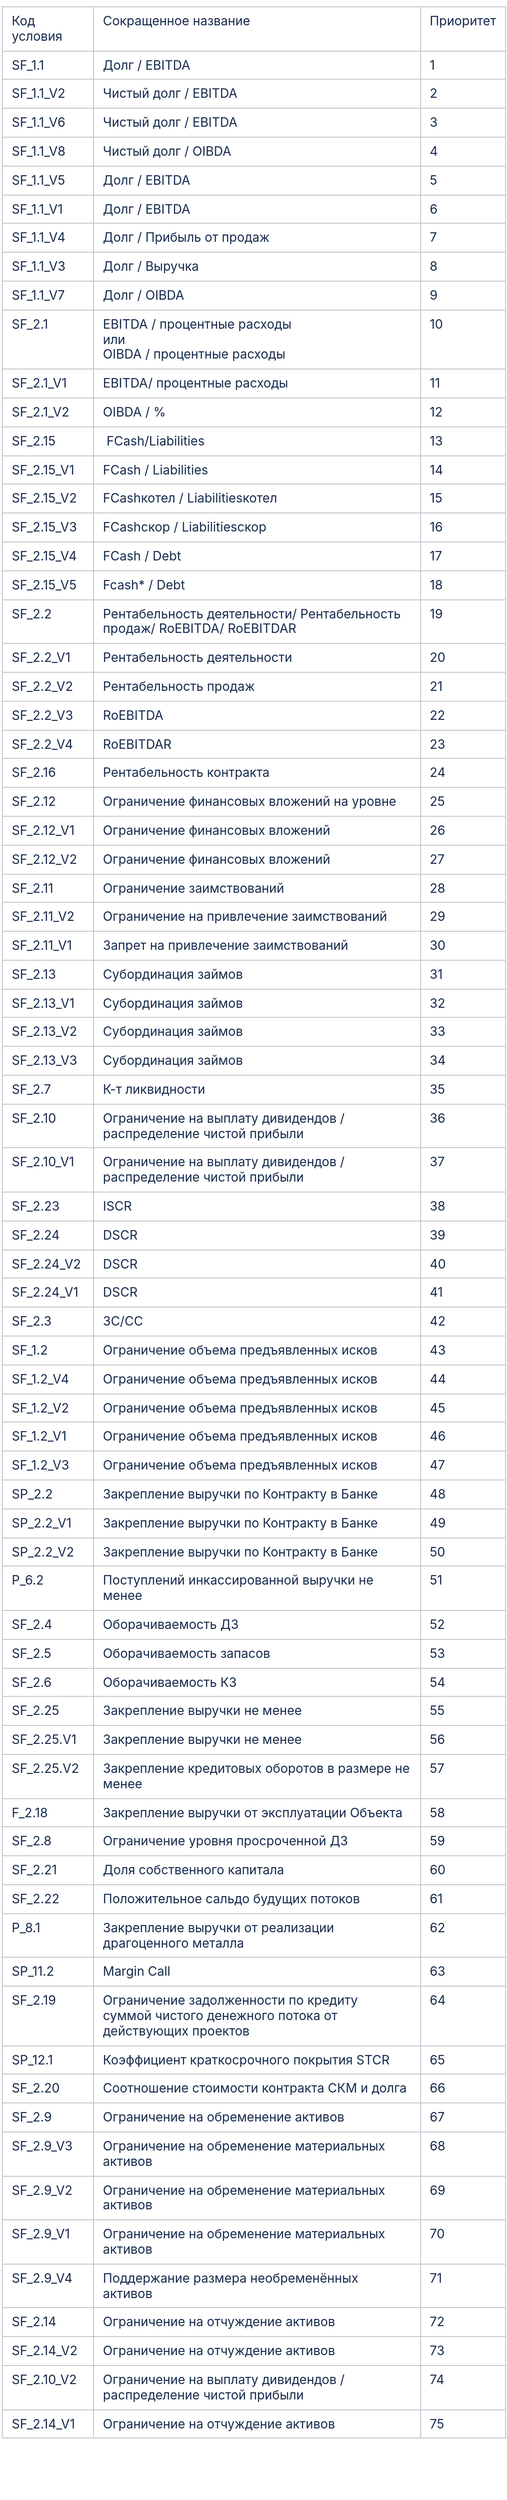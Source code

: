 <mxfile version="27.1.4">
  <diagram name="Страница — 1" id="WULPb32uHRo-QUS4CWuH">
    <mxGraphModel dx="1372" dy="743" grid="1" gridSize="10" guides="1" tooltips="1" connect="1" arrows="1" fold="1" page="1" pageScale="1" pageWidth="827" pageHeight="1169" math="0" shadow="0">
      <root>
        <mxCell id="0" />
        <mxCell id="1" parent="0" />
        <mxCell id="hpLpnZOfaxVlts9n7Vxk-25" value="&lt;table data-mce-resize=&quot;false&quot; class=&quot;confluenceTable&quot; style=&quot;border-collapse: collapse; margin: 0px; overflow-x: auto; color: rgb(23, 43, 77); font-family: -apple-system, BlinkMacSystemFont, &amp;quot;Segoe UI&amp;quot;, Roboto, Oxygen, Ubuntu, &amp;quot;Fira Sans&amp;quot;, &amp;quot;Droid Sans&amp;quot;, &amp;quot;Helvetica Neue&amp;quot;, sans-serif; font-size: 14px; font-style: normal; font-variant-ligatures: normal; font-variant-caps: normal; font-weight: 400; letter-spacing: normal; orphans: 2; text-align: left; text-transform: none; widows: 2; word-spacing: 0px; -webkit-text-stroke-width: 0px; white-space: normal; background-color: rgb(255, 255, 255); text-decoration-thickness: initial; text-decoration-style: initial; text-decoration-color: initial;&quot;&gt;&lt;tbody class=&quot;&quot;&gt;&lt;tr class=&quot;&quot;&gt;&lt;td class=&quot;confluenceTd&quot; style=&quot;border: 1px solid rgb(193, 199, 208); padding: 7px 10px; vertical-align: top; text-align: left; min-width: 8px; overflow-wrap: break-word; overflow: auto;&quot;&gt;Код условия&lt;/td&gt;&lt;td class=&quot;confluenceTd&quot; style=&quot;border: 1px solid rgb(193, 199, 208); padding: 7px 10px; vertical-align: top; text-align: left; min-width: 8px; overflow-wrap: break-word; overflow: auto;&quot;&gt;Сокращенное название&lt;/td&gt;&lt;td class=&quot;confluenceTd&quot; style=&quot;border: 1px solid rgb(193, 199, 208); padding: 7px 10px; vertical-align: top; text-align: left; min-width: 8px; overflow-wrap: break-word; overflow: auto;&quot;&gt;Приоритет&lt;/td&gt;&lt;/tr&gt;&lt;tr class=&quot;&quot;&gt;&lt;td class=&quot;confluenceTd&quot; style=&quot;border: 1px solid rgb(193, 199, 208); padding: 7px 10px; vertical-align: top; text-align: left; min-width: 8px; overflow-wrap: break-word; overflow: auto;&quot;&gt;SF_1.1&lt;/td&gt;&lt;td class=&quot;confluenceTd&quot; style=&quot;border: 1px solid rgb(193, 199, 208); padding: 7px 10px; vertical-align: top; text-align: left; min-width: 8px; overflow-wrap: break-word; overflow: auto;&quot;&gt;Долг / EBITDA&lt;/td&gt;&lt;td class=&quot;confluenceTd&quot; style=&quot;border: 1px solid rgb(193, 199, 208); padding: 7px 10px; vertical-align: top; text-align: left; min-width: 8px; overflow-wrap: break-word; overflow: auto;&quot;&gt;1&lt;/td&gt;&lt;/tr&gt;&lt;tr class=&quot;&quot;&gt;&lt;td class=&quot;confluenceTd&quot; style=&quot;border: 1px solid rgb(193, 199, 208); padding: 7px 10px; vertical-align: top; text-align: left; min-width: 8px; overflow-wrap: break-word; overflow: auto;&quot;&gt;SF_1.1_V2&lt;/td&gt;&lt;td class=&quot;confluenceTd&quot; style=&quot;border: 1px solid rgb(193, 199, 208); padding: 7px 10px; vertical-align: top; text-align: left; min-width: 8px; overflow-wrap: break-word; overflow: auto;&quot;&gt;Чистый долг / EBITDA&lt;/td&gt;&lt;td class=&quot;confluenceTd&quot; style=&quot;border: 1px solid rgb(193, 199, 208); padding: 7px 10px; vertical-align: top; text-align: left; min-width: 8px; overflow-wrap: break-word; overflow: auto;&quot;&gt;2&lt;/td&gt;&lt;/tr&gt;&lt;tr class=&quot;&quot;&gt;&lt;td class=&quot;confluenceTd&quot; style=&quot;border: 1px solid rgb(193, 199, 208); padding: 7px 10px; vertical-align: top; text-align: left; min-width: 8px; overflow-wrap: break-word; overflow: auto;&quot;&gt;SF_1.1_V6&lt;/td&gt;&lt;td class=&quot;confluenceTd&quot; style=&quot;border: 1px solid rgb(193, 199, 208); padding: 7px 10px; vertical-align: top; text-align: left; min-width: 8px; overflow-wrap: break-word; overflow: auto;&quot;&gt;Чистый долг / EBITDA&lt;/td&gt;&lt;td class=&quot;confluenceTd&quot; style=&quot;border: 1px solid rgb(193, 199, 208); padding: 7px 10px; vertical-align: top; text-align: left; min-width: 8px; overflow-wrap: break-word; overflow: auto;&quot;&gt;3&lt;/td&gt;&lt;/tr&gt;&lt;tr class=&quot;&quot;&gt;&lt;td class=&quot;confluenceTd&quot; style=&quot;border: 1px solid rgb(193, 199, 208); padding: 7px 10px; vertical-align: top; text-align: left; min-width: 8px; overflow-wrap: break-word; overflow: auto;&quot;&gt;SF_1.1_V8&lt;/td&gt;&lt;td class=&quot;confluenceTd&quot; style=&quot;border: 1px solid rgb(193, 199, 208); padding: 7px 10px; vertical-align: top; text-align: left; min-width: 8px; overflow-wrap: break-word; overflow: auto;&quot;&gt;Чистый долг / OIBDA&lt;/td&gt;&lt;td class=&quot;confluenceTd&quot; style=&quot;border: 1px solid rgb(193, 199, 208); padding: 7px 10px; vertical-align: top; text-align: left; min-width: 8px; overflow-wrap: break-word; overflow: auto;&quot;&gt;4&lt;/td&gt;&lt;/tr&gt;&lt;tr class=&quot;&quot;&gt;&lt;td class=&quot;confluenceTd&quot; style=&quot;border: 1px solid rgb(193, 199, 208); padding: 7px 10px; vertical-align: top; text-align: left; min-width: 8px; overflow-wrap: break-word; overflow: auto;&quot;&gt;SF_1.1_V5&lt;/td&gt;&lt;td class=&quot;confluenceTd&quot; style=&quot;border: 1px solid rgb(193, 199, 208); padding: 7px 10px; vertical-align: top; text-align: left; min-width: 8px; overflow-wrap: break-word; overflow: auto;&quot;&gt;Долг /&amp;nbsp;EBITDA&lt;/td&gt;&lt;td class=&quot;confluenceTd&quot; style=&quot;border: 1px solid rgb(193, 199, 208); padding: 7px 10px; vertical-align: top; text-align: left; min-width: 8px; overflow-wrap: break-word; overflow: auto;&quot;&gt;5&lt;/td&gt;&lt;/tr&gt;&lt;tr class=&quot;&quot;&gt;&lt;td class=&quot;confluenceTd&quot; style=&quot;border: 1px solid rgb(193, 199, 208); padding: 7px 10px; vertical-align: top; text-align: left; min-width: 8px; overflow-wrap: break-word; overflow: auto;&quot;&gt;SF_1.1_V1&lt;/td&gt;&lt;td class=&quot;confluenceTd&quot; style=&quot;border: 1px solid rgb(193, 199, 208); padding: 7px 10px; vertical-align: top; text-align: left; min-width: 8px; overflow-wrap: break-word; overflow: auto;&quot;&gt;Долг / EBITDA&lt;/td&gt;&lt;td class=&quot;confluenceTd&quot; style=&quot;border: 1px solid rgb(193, 199, 208); padding: 7px 10px; vertical-align: top; text-align: left; min-width: 8px; overflow-wrap: break-word; overflow: auto;&quot;&gt;6&lt;/td&gt;&lt;/tr&gt;&lt;tr class=&quot;&quot;&gt;&lt;td class=&quot;confluenceTd&quot; style=&quot;border: 1px solid rgb(193, 199, 208); padding: 7px 10px; vertical-align: top; text-align: left; min-width: 8px; overflow-wrap: break-word; overflow: auto;&quot;&gt;SF_1.1_V4&lt;/td&gt;&lt;td class=&quot;confluenceTd&quot; style=&quot;border: 1px solid rgb(193, 199, 208); padding: 7px 10px; vertical-align: top; text-align: left; min-width: 8px; overflow-wrap: break-word; overflow: auto;&quot;&gt;Долг / Прибыль от продаж&lt;/td&gt;&lt;td class=&quot;confluenceTd&quot; style=&quot;border: 1px solid rgb(193, 199, 208); padding: 7px 10px; vertical-align: top; text-align: left; min-width: 8px; overflow-wrap: break-word; overflow: auto;&quot;&gt;7&lt;/td&gt;&lt;/tr&gt;&lt;tr class=&quot;&quot;&gt;&lt;td class=&quot;confluenceTd&quot; style=&quot;border: 1px solid rgb(193, 199, 208); padding: 7px 10px; vertical-align: top; text-align: left; min-width: 8px; overflow-wrap: break-word; overflow: auto;&quot;&gt;SF_1.1_V3&lt;/td&gt;&lt;td class=&quot;confluenceTd&quot; style=&quot;border: 1px solid rgb(193, 199, 208); padding: 7px 10px; vertical-align: top; text-align: left; min-width: 8px; overflow-wrap: break-word; overflow: auto;&quot;&gt;Долг / Выручка&lt;/td&gt;&lt;td class=&quot;confluenceTd&quot; style=&quot;border: 1px solid rgb(193, 199, 208); padding: 7px 10px; vertical-align: top; text-align: left; min-width: 8px; overflow-wrap: break-word; overflow: auto;&quot;&gt;8&lt;/td&gt;&lt;/tr&gt;&lt;tr class=&quot;&quot;&gt;&lt;td class=&quot;confluenceTd&quot; style=&quot;border: 1px solid rgb(193, 199, 208); padding: 7px 10px; vertical-align: top; text-align: left; min-width: 8px; overflow-wrap: break-word; overflow: auto;&quot;&gt;SF_1.1_V7&lt;/td&gt;&lt;td class=&quot;confluenceTd&quot; style=&quot;border: 1px solid rgb(193, 199, 208); padding: 7px 10px; vertical-align: top; text-align: left; min-width: 8px; overflow-wrap: break-word; overflow: auto;&quot;&gt;Долг / OIBDA&lt;/td&gt;&lt;td class=&quot;confluenceTd&quot; style=&quot;border: 1px solid rgb(193, 199, 208); padding: 7px 10px; vertical-align: top; text-align: left; min-width: 8px; overflow-wrap: break-word; overflow: auto;&quot;&gt;9&lt;/td&gt;&lt;/tr&gt;&lt;tr class=&quot;&quot;&gt;&lt;td class=&quot;confluenceTd&quot; style=&quot;border: 1px solid rgb(193, 199, 208); padding: 7px 10px; vertical-align: top; text-align: left; min-width: 8px; overflow-wrap: break-word; overflow: auto;&quot;&gt;SF_2.1&lt;/td&gt;&lt;td class=&quot;confluenceTd&quot; style=&quot;border: 1px solid rgb(193, 199, 208); padding: 7px 10px; vertical-align: top; text-align: left; min-width: 8px; overflow-wrap: break-word; overflow: auto;&quot;&gt;EBITDA / процентные расходы&lt;br&gt;или&lt;br&gt;OIBDA / процентные расходы&amp;nbsp;&lt;/td&gt;&lt;td class=&quot;confluenceTd&quot; style=&quot;border: 1px solid rgb(193, 199, 208); padding: 7px 10px; vertical-align: top; text-align: left; min-width: 8px; overflow-wrap: break-word; overflow: auto;&quot;&gt;10&lt;/td&gt;&lt;/tr&gt;&lt;tr class=&quot;&quot;&gt;&lt;td class=&quot;confluenceTd&quot; style=&quot;border: 1px solid rgb(193, 199, 208); padding: 7px 10px; vertical-align: top; text-align: left; min-width: 8px; overflow-wrap: break-word; overflow: auto;&quot;&gt;SF_2.1_V1&lt;/td&gt;&lt;td class=&quot;confluenceTd&quot; style=&quot;border: 1px solid rgb(193, 199, 208); padding: 7px 10px; vertical-align: top; text-align: left; min-width: 8px; overflow-wrap: break-word; overflow: auto;&quot;&gt;EBITDA/ процентные расходы&lt;/td&gt;&lt;td class=&quot;confluenceTd&quot; style=&quot;border: 1px solid rgb(193, 199, 208); padding: 7px 10px; vertical-align: top; text-align: left; min-width: 8px; overflow-wrap: break-word; overflow: auto;&quot;&gt;11&lt;/td&gt;&lt;/tr&gt;&lt;tr class=&quot;&quot;&gt;&lt;td class=&quot;confluenceTd&quot; style=&quot;border: 1px solid rgb(193, 199, 208); padding: 7px 10px; vertical-align: top; text-align: left; min-width: 8px; overflow-wrap: break-word; overflow: auto;&quot;&gt;SF_2.1_V2&lt;/td&gt;&lt;td class=&quot;confluenceTd&quot; style=&quot;border: 1px solid rgb(193, 199, 208); padding: 7px 10px; vertical-align: top; text-align: left; min-width: 8px; overflow-wrap: break-word; overflow: auto;&quot;&gt;OIBDA / %&lt;/td&gt;&lt;td class=&quot;confluenceTd&quot; style=&quot;border: 1px solid rgb(193, 199, 208); padding: 7px 10px; vertical-align: top; text-align: left; min-width: 8px; overflow-wrap: break-word; overflow: auto;&quot;&gt;12&lt;/td&gt;&lt;/tr&gt;&lt;tr class=&quot;&quot;&gt;&lt;td class=&quot;confluenceTd&quot; style=&quot;border: 1px solid rgb(193, 199, 208); padding: 7px 10px; vertical-align: top; text-align: left; min-width: 8px; overflow-wrap: break-word; overflow: auto;&quot;&gt;SF_2.15&lt;/td&gt;&lt;td class=&quot;confluenceTd&quot; style=&quot;border: 1px solid rgb(193, 199, 208); padding: 7px 10px; vertical-align: top; text-align: left; min-width: 8px; overflow-wrap: break-word; overflow: auto;&quot;&gt;&amp;nbsp;FCash/Liabilities&lt;/td&gt;&lt;td class=&quot;confluenceTd&quot; style=&quot;border: 1px solid rgb(193, 199, 208); padding: 7px 10px; vertical-align: top; text-align: left; min-width: 8px; overflow-wrap: break-word; overflow: auto;&quot;&gt;13&lt;/td&gt;&lt;/tr&gt;&lt;tr class=&quot;&quot;&gt;&lt;td class=&quot;confluenceTd&quot; style=&quot;border: 1px solid rgb(193, 199, 208); padding: 7px 10px; vertical-align: top; text-align: left; min-width: 8px; overflow-wrap: break-word; overflow: auto;&quot;&gt;SF_2.15_V1&lt;/td&gt;&lt;td class=&quot;confluenceTd&quot; style=&quot;border: 1px solid rgb(193, 199, 208); padding: 7px 10px; vertical-align: top; text-align: left; min-width: 8px; overflow-wrap: break-word; overflow: auto;&quot;&gt;FCash / Liabilities&lt;/td&gt;&lt;td class=&quot;confluenceTd&quot; style=&quot;border: 1px solid rgb(193, 199, 208); padding: 7px 10px; vertical-align: top; text-align: left; min-width: 8px; overflow-wrap: break-word; overflow: auto;&quot;&gt;14&lt;/td&gt;&lt;/tr&gt;&lt;tr class=&quot;&quot;&gt;&lt;td class=&quot;confluenceTd&quot; style=&quot;border: 1px solid rgb(193, 199, 208); padding: 7px 10px; vertical-align: top; text-align: left; min-width: 8px; overflow-wrap: break-word; overflow: auto;&quot;&gt;SF_2.15_V2&lt;/td&gt;&lt;td class=&quot;confluenceTd&quot; style=&quot;border: 1px solid rgb(193, 199, 208); padding: 7px 10px; vertical-align: top; text-align: left; min-width: 8px; overflow-wrap: break-word; overflow: auto;&quot;&gt;FCashкотел / Liabilitiesкотел&lt;/td&gt;&lt;td class=&quot;confluenceTd&quot; style=&quot;border: 1px solid rgb(193, 199, 208); padding: 7px 10px; vertical-align: top; text-align: left; min-width: 8px; overflow-wrap: break-word; overflow: auto;&quot;&gt;15&lt;/td&gt;&lt;/tr&gt;&lt;tr class=&quot;&quot;&gt;&lt;td class=&quot;confluenceTd&quot; style=&quot;border: 1px solid rgb(193, 199, 208); padding: 7px 10px; vertical-align: top; text-align: left; min-width: 8px; overflow-wrap: break-word; overflow: auto;&quot;&gt;SF_2.15_V3&lt;/td&gt;&lt;td class=&quot;confluenceTd&quot; style=&quot;border: 1px solid rgb(193, 199, 208); padding: 7px 10px; vertical-align: top; text-align: left; min-width: 8px; overflow-wrap: break-word; overflow: auto;&quot;&gt;FCashскор / Liabilitiesскор&lt;/td&gt;&lt;td class=&quot;confluenceTd&quot; style=&quot;border: 1px solid rgb(193, 199, 208); padding: 7px 10px; vertical-align: top; text-align: left; min-width: 8px; overflow-wrap: break-word; overflow: auto;&quot;&gt;16&lt;/td&gt;&lt;/tr&gt;&lt;tr class=&quot;&quot;&gt;&lt;td class=&quot;confluenceTd&quot; style=&quot;border: 1px solid rgb(193, 199, 208); padding: 7px 10px; vertical-align: top; text-align: left; min-width: 8px; overflow-wrap: break-word; overflow: auto;&quot;&gt;SF_2.15_V4&lt;/td&gt;&lt;td class=&quot;confluenceTd&quot; style=&quot;border: 1px solid rgb(193, 199, 208); padding: 7px 10px; vertical-align: top; text-align: left; min-width: 8px; overflow-wrap: break-word; overflow: auto;&quot;&gt;FCash / Debt&lt;/td&gt;&lt;td class=&quot;confluenceTd&quot; style=&quot;border: 1px solid rgb(193, 199, 208); padding: 7px 10px; vertical-align: top; text-align: left; min-width: 8px; overflow-wrap: break-word; overflow: auto;&quot;&gt;17&lt;/td&gt;&lt;/tr&gt;&lt;tr class=&quot;&quot;&gt;&lt;td class=&quot;confluenceTd&quot; style=&quot;border: 1px solid rgb(193, 199, 208); padding: 7px 10px; vertical-align: top; text-align: left; min-width: 8px; overflow-wrap: break-word; overflow: auto;&quot;&gt;SF_2.15_V5&lt;/td&gt;&lt;td class=&quot;confluenceTd&quot; style=&quot;border: 1px solid rgb(193, 199, 208); padding: 7px 10px; vertical-align: top; text-align: left; min-width: 8px; overflow-wrap: break-word; overflow: auto;&quot;&gt;Fcash* / Debt&lt;/td&gt;&lt;td class=&quot;confluenceTd&quot; style=&quot;border: 1px solid rgb(193, 199, 208); padding: 7px 10px; vertical-align: top; text-align: left; min-width: 8px; overflow-wrap: break-word; overflow: auto;&quot;&gt;18&lt;/td&gt;&lt;/tr&gt;&lt;tr class=&quot;&quot;&gt;&lt;td class=&quot;confluenceTd&quot; style=&quot;border: 1px solid rgb(193, 199, 208); padding: 7px 10px; vertical-align: top; text-align: left; min-width: 8px; overflow-wrap: break-word; overflow: auto;&quot;&gt;SF_2.2&lt;/td&gt;&lt;td class=&quot;confluenceTd&quot; style=&quot;border: 1px solid rgb(193, 199, 208); padding: 7px 10px; vertical-align: top; text-align: left; min-width: 8px; overflow-wrap: break-word; overflow: auto;&quot;&gt;Рентабельность деятельности/ Рентабельность продаж/ RoEBITDA/ RoEBITDAR&lt;/td&gt;&lt;td class=&quot;confluenceTd&quot; style=&quot;border: 1px solid rgb(193, 199, 208); padding: 7px 10px; vertical-align: top; text-align: left; min-width: 8px; overflow-wrap: break-word; overflow: auto;&quot;&gt;19&lt;/td&gt;&lt;/tr&gt;&lt;tr class=&quot;&quot;&gt;&lt;td class=&quot;confluenceTd&quot; style=&quot;border: 1px solid rgb(193, 199, 208); padding: 7px 10px; vertical-align: top; text-align: left; min-width: 8px; overflow-wrap: break-word; overflow: auto;&quot;&gt;SF_2.2_V1&lt;/td&gt;&lt;td class=&quot;confluenceTd&quot; style=&quot;border: 1px solid rgb(193, 199, 208); padding: 7px 10px; vertical-align: top; text-align: left; min-width: 8px; overflow-wrap: break-word; overflow: auto;&quot;&gt;Рентабельность деятельности&lt;/td&gt;&lt;td class=&quot;confluenceTd&quot; style=&quot;border: 1px solid rgb(193, 199, 208); padding: 7px 10px; vertical-align: top; text-align: left; min-width: 8px; overflow-wrap: break-word; overflow: auto;&quot;&gt;20&lt;/td&gt;&lt;/tr&gt;&lt;tr class=&quot;&quot;&gt;&lt;td class=&quot;confluenceTd&quot; style=&quot;border: 1px solid rgb(193, 199, 208); padding: 7px 10px; vertical-align: top; text-align: left; min-width: 8px; overflow-wrap: break-word; overflow: auto;&quot;&gt;SF_2.2_V2&lt;/td&gt;&lt;td class=&quot;confluenceTd&quot; style=&quot;border: 1px solid rgb(193, 199, 208); padding: 7px 10px; vertical-align: top; text-align: left; min-width: 8px; overflow-wrap: break-word; overflow: auto;&quot;&gt;Рентабельность продаж&lt;/td&gt;&lt;td class=&quot;confluenceTd&quot; style=&quot;border: 1px solid rgb(193, 199, 208); padding: 7px 10px; vertical-align: top; text-align: left; min-width: 8px; overflow-wrap: break-word; overflow: auto;&quot;&gt;21&lt;/td&gt;&lt;/tr&gt;&lt;tr class=&quot;&quot;&gt;&lt;td class=&quot;confluenceTd&quot; style=&quot;border: 1px solid rgb(193, 199, 208); padding: 7px 10px; vertical-align: top; text-align: left; min-width: 8px; overflow-wrap: break-word; overflow: auto;&quot;&gt;SF_2.2_V3&lt;/td&gt;&lt;td class=&quot;confluenceTd&quot; style=&quot;border: 1px solid rgb(193, 199, 208); padding: 7px 10px; vertical-align: top; text-align: left; min-width: 8px; overflow-wrap: break-word; overflow: auto;&quot;&gt;RoEBITDA&lt;/td&gt;&lt;td class=&quot;confluenceTd&quot; style=&quot;border: 1px solid rgb(193, 199, 208); padding: 7px 10px; vertical-align: top; text-align: left; min-width: 8px; overflow-wrap: break-word; overflow: auto;&quot;&gt;22&lt;/td&gt;&lt;/tr&gt;&lt;tr class=&quot;&quot;&gt;&lt;td class=&quot;confluenceTd&quot; style=&quot;border: 1px solid rgb(193, 199, 208); padding: 7px 10px; vertical-align: top; text-align: left; min-width: 8px; overflow-wrap: break-word; overflow: auto;&quot;&gt;SF_2.2_V4&lt;/td&gt;&lt;td class=&quot;confluenceTd&quot; style=&quot;border: 1px solid rgb(193, 199, 208); padding: 7px 10px; vertical-align: top; text-align: left; min-width: 8px; overflow-wrap: break-word; overflow: auto;&quot;&gt;RoEBITDAR&lt;/td&gt;&lt;td class=&quot;confluenceTd&quot; style=&quot;border: 1px solid rgb(193, 199, 208); padding: 7px 10px; vertical-align: top; text-align: left; min-width: 8px; overflow-wrap: break-word; overflow: auto;&quot;&gt;23&lt;/td&gt;&lt;/tr&gt;&lt;tr class=&quot;&quot;&gt;&lt;td class=&quot;confluenceTd&quot; style=&quot;border: 1px solid rgb(193, 199, 208); padding: 7px 10px; vertical-align: top; text-align: left; min-width: 8px; overflow-wrap: break-word; overflow: auto;&quot;&gt;SF_2.16&lt;/td&gt;&lt;td class=&quot;confluenceTd&quot; style=&quot;border: 1px solid rgb(193, 199, 208); padding: 7px 10px; vertical-align: top; text-align: left; min-width: 8px; overflow-wrap: break-word; overflow: auto;&quot;&gt;Рентабельность контракта&lt;/td&gt;&lt;td class=&quot;confluenceTd&quot; style=&quot;border: 1px solid rgb(193, 199, 208); padding: 7px 10px; vertical-align: top; text-align: left; min-width: 8px; overflow-wrap: break-word; overflow: auto;&quot;&gt;24&lt;/td&gt;&lt;/tr&gt;&lt;tr class=&quot;&quot;&gt;&lt;td class=&quot;confluenceTd&quot; style=&quot;border: 1px solid rgb(193, 199, 208); padding: 7px 10px; vertical-align: top; text-align: left; min-width: 8px; overflow-wrap: break-word; overflow: auto;&quot;&gt;SF_2.12&lt;/td&gt;&lt;td class=&quot;confluenceTd&quot; style=&quot;border: 1px solid rgb(193, 199, 208); padding: 7px 10px; vertical-align: top; text-align: left; min-width: 8px; overflow-wrap: break-word; overflow: auto;&quot;&gt;Ограничение финансовых вложений на уровне&lt;/td&gt;&lt;td class=&quot;confluenceTd&quot; style=&quot;border: 1px solid rgb(193, 199, 208); padding: 7px 10px; vertical-align: top; text-align: left; min-width: 8px; overflow-wrap: break-word; overflow: auto;&quot;&gt;25&lt;/td&gt;&lt;/tr&gt;&lt;tr class=&quot;&quot;&gt;&lt;td class=&quot;confluenceTd&quot; style=&quot;border: 1px solid rgb(193, 199, 208); padding: 7px 10px; vertical-align: top; text-align: left; min-width: 8px; overflow-wrap: break-word; overflow: auto;&quot;&gt;SF_2.12_V1&lt;/td&gt;&lt;td class=&quot;confluenceTd&quot; style=&quot;border: 1px solid rgb(193, 199, 208); padding: 7px 10px; vertical-align: top; text-align: left; min-width: 8px; overflow-wrap: break-word; overflow: auto;&quot;&gt;Ограничение финансовых вложений&lt;/td&gt;&lt;td class=&quot;confluenceTd&quot; style=&quot;border: 1px solid rgb(193, 199, 208); padding: 7px 10px; vertical-align: top; text-align: left; min-width: 8px; overflow-wrap: break-word; overflow: auto;&quot;&gt;26&lt;/td&gt;&lt;/tr&gt;&lt;tr class=&quot;&quot;&gt;&lt;td class=&quot;confluenceTd&quot; style=&quot;border: 1px solid rgb(193, 199, 208); padding: 7px 10px; vertical-align: top; text-align: left; min-width: 8px; overflow-wrap: break-word; overflow: auto;&quot;&gt;SF_2.12_V2&lt;/td&gt;&lt;td class=&quot;confluenceTd&quot; style=&quot;border: 1px solid rgb(193, 199, 208); padding: 7px 10px; vertical-align: top; text-align: left; min-width: 8px; overflow-wrap: break-word; overflow: auto;&quot;&gt;Ограничение финансовых вложений&lt;/td&gt;&lt;td class=&quot;confluenceTd&quot; style=&quot;border: 1px solid rgb(193, 199, 208); padding: 7px 10px; vertical-align: top; text-align: left; min-width: 8px; overflow-wrap: break-word; overflow: auto;&quot;&gt;27&lt;/td&gt;&lt;/tr&gt;&lt;tr class=&quot;&quot;&gt;&lt;td class=&quot;confluenceTd&quot; style=&quot;border: 1px solid rgb(193, 199, 208); padding: 7px 10px; vertical-align: top; text-align: left; min-width: 8px; overflow-wrap: break-word; overflow: auto;&quot;&gt;SF_2.11&lt;/td&gt;&lt;td class=&quot;confluenceTd&quot; style=&quot;border: 1px solid rgb(193, 199, 208); padding: 7px 10px; vertical-align: top; text-align: left; min-width: 8px; overflow-wrap: break-word; overflow: auto;&quot;&gt;Ограничение заимствований&lt;/td&gt;&lt;td class=&quot;confluenceTd&quot; style=&quot;border: 1px solid rgb(193, 199, 208); padding: 7px 10px; vertical-align: top; text-align: left; min-width: 8px; overflow-wrap: break-word; overflow: auto;&quot;&gt;28&lt;/td&gt;&lt;/tr&gt;&lt;tr class=&quot;&quot;&gt;&lt;td class=&quot;confluenceTd&quot; style=&quot;border: 1px solid rgb(193, 199, 208); padding: 7px 10px; vertical-align: top; text-align: left; min-width: 8px; overflow-wrap: break-word; overflow: auto;&quot;&gt;SF_2.11_V2&lt;/td&gt;&lt;td class=&quot;confluenceTd&quot; style=&quot;border: 1px solid rgb(193, 199, 208); padding: 7px 10px; vertical-align: top; text-align: left; min-width: 8px; overflow-wrap: break-word; overflow: auto;&quot;&gt;Ограничение на привлечение заимствований&lt;/td&gt;&lt;td class=&quot;confluenceTd&quot; style=&quot;border: 1px solid rgb(193, 199, 208); padding: 7px 10px; vertical-align: top; text-align: left; min-width: 8px; overflow-wrap: break-word; overflow: auto;&quot;&gt;29&lt;/td&gt;&lt;/tr&gt;&lt;tr class=&quot;&quot;&gt;&lt;td class=&quot;confluenceTd&quot; style=&quot;border: 1px solid rgb(193, 199, 208); padding: 7px 10px; vertical-align: top; text-align: left; min-width: 8px; overflow-wrap: break-word; overflow: auto;&quot;&gt;SF_2.11_V1&lt;/td&gt;&lt;td class=&quot;confluenceTd&quot; style=&quot;border: 1px solid rgb(193, 199, 208); padding: 7px 10px; vertical-align: top; text-align: left; min-width: 8px; overflow-wrap: break-word; overflow: auto;&quot;&gt;Запрет на привлечение заимствований&lt;/td&gt;&lt;td class=&quot;confluenceTd&quot; style=&quot;border: 1px solid rgb(193, 199, 208); padding: 7px 10px; vertical-align: top; text-align: left; min-width: 8px; overflow-wrap: break-word; overflow: auto;&quot;&gt;30&lt;/td&gt;&lt;/tr&gt;&lt;tr class=&quot;&quot;&gt;&lt;td class=&quot;confluenceTd&quot; style=&quot;border: 1px solid rgb(193, 199, 208); padding: 7px 10px; vertical-align: top; text-align: left; min-width: 8px; overflow-wrap: break-word; overflow: auto;&quot;&gt;SF_2.13&lt;/td&gt;&lt;td class=&quot;confluenceTd&quot; style=&quot;border: 1px solid rgb(193, 199, 208); padding: 7px 10px; vertical-align: top; text-align: left; min-width: 8px; overflow-wrap: break-word; overflow: auto;&quot;&gt;Субординация займов&lt;/td&gt;&lt;td class=&quot;confluenceTd&quot; style=&quot;border: 1px solid rgb(193, 199, 208); padding: 7px 10px; vertical-align: top; text-align: left; min-width: 8px; overflow-wrap: break-word; overflow: auto;&quot;&gt;31&lt;/td&gt;&lt;/tr&gt;&lt;tr class=&quot;&quot;&gt;&lt;td class=&quot;confluenceTd&quot; style=&quot;border: 1px solid rgb(193, 199, 208); padding: 7px 10px; vertical-align: top; text-align: left; min-width: 8px; overflow-wrap: break-word; overflow: auto;&quot;&gt;SF_2.13_V1&lt;/td&gt;&lt;td class=&quot;confluenceTd&quot; style=&quot;border: 1px solid rgb(193, 199, 208); padding: 7px 10px; vertical-align: top; text-align: left; min-width: 8px; overflow-wrap: break-word; overflow: auto;&quot;&gt;Субординация займов&lt;/td&gt;&lt;td class=&quot;confluenceTd&quot; style=&quot;border: 1px solid rgb(193, 199, 208); padding: 7px 10px; vertical-align: top; text-align: left; min-width: 8px; overflow-wrap: break-word; overflow: auto;&quot;&gt;32&lt;/td&gt;&lt;/tr&gt;&lt;tr class=&quot;&quot;&gt;&lt;td class=&quot;confluenceTd&quot; style=&quot;border: 1px solid rgb(193, 199, 208); padding: 7px 10px; vertical-align: top; text-align: left; min-width: 8px; overflow-wrap: break-word; overflow: auto;&quot;&gt;SF_2.13_V2&lt;/td&gt;&lt;td class=&quot;confluenceTd&quot; style=&quot;border: 1px solid rgb(193, 199, 208); padding: 7px 10px; vertical-align: top; text-align: left; min-width: 8px; overflow-wrap: break-word; overflow: auto;&quot;&gt;Субординация займов&lt;/td&gt;&lt;td class=&quot;confluenceTd&quot; style=&quot;border: 1px solid rgb(193, 199, 208); padding: 7px 10px; vertical-align: top; text-align: left; min-width: 8px; overflow-wrap: break-word; overflow: auto;&quot;&gt;33&lt;/td&gt;&lt;/tr&gt;&lt;tr class=&quot;&quot;&gt;&lt;td class=&quot;confluenceTd&quot; style=&quot;border: 1px solid rgb(193, 199, 208); padding: 7px 10px; vertical-align: top; text-align: left; min-width: 8px; overflow-wrap: break-word; overflow: auto;&quot;&gt;SF_2.13_V3&lt;/td&gt;&lt;td class=&quot;confluenceTd&quot; style=&quot;border: 1px solid rgb(193, 199, 208); padding: 7px 10px; vertical-align: top; text-align: left; min-width: 8px; overflow-wrap: break-word; overflow: auto;&quot;&gt;Субординация займов&lt;/td&gt;&lt;td class=&quot;confluenceTd&quot; style=&quot;border: 1px solid rgb(193, 199, 208); padding: 7px 10px; vertical-align: top; text-align: left; min-width: 8px; overflow-wrap: break-word; overflow: auto;&quot;&gt;34&lt;/td&gt;&lt;/tr&gt;&lt;tr class=&quot;&quot;&gt;&lt;td class=&quot;confluenceTd&quot; style=&quot;border: 1px solid rgb(193, 199, 208); padding: 7px 10px; vertical-align: top; text-align: left; min-width: 8px; overflow-wrap: break-word; overflow: auto;&quot;&gt;SF_2.7&lt;/td&gt;&lt;td class=&quot;confluenceTd&quot; style=&quot;border: 1px solid rgb(193, 199, 208); padding: 7px 10px; vertical-align: top; text-align: left; min-width: 8px; overflow-wrap: break-word; overflow: auto;&quot;&gt;К-т ликвидности&lt;/td&gt;&lt;td class=&quot;confluenceTd&quot; style=&quot;border: 1px solid rgb(193, 199, 208); padding: 7px 10px; vertical-align: top; text-align: left; min-width: 8px; overflow-wrap: break-word; overflow: auto;&quot;&gt;35&lt;/td&gt;&lt;/tr&gt;&lt;tr class=&quot;&quot;&gt;&lt;td class=&quot;confluenceTd&quot; style=&quot;border: 1px solid rgb(193, 199, 208); padding: 7px 10px; vertical-align: top; text-align: left; min-width: 8px; overflow-wrap: break-word; overflow: auto;&quot;&gt;SF_2.10&lt;/td&gt;&lt;td class=&quot;confluenceTd&quot; style=&quot;border: 1px solid rgb(193, 199, 208); padding: 7px 10px; vertical-align: top; text-align: left; min-width: 8px; overflow-wrap: break-word; overflow: auto;&quot;&gt;Ограничение на выплату дивидендов / распределение чистой прибыли&lt;/td&gt;&lt;td class=&quot;confluenceTd&quot; style=&quot;border: 1px solid rgb(193, 199, 208); padding: 7px 10px; vertical-align: top; text-align: left; min-width: 8px; overflow-wrap: break-word; overflow: auto;&quot;&gt;36&lt;/td&gt;&lt;/tr&gt;&lt;tr class=&quot;&quot;&gt;&lt;td class=&quot;confluenceTd&quot; style=&quot;border: 1px solid rgb(193, 199, 208); padding: 7px 10px; vertical-align: top; text-align: left; min-width: 8px; overflow-wrap: break-word; overflow: auto;&quot;&gt;SF_2.10_V1&lt;/td&gt;&lt;td class=&quot;confluenceTd&quot; style=&quot;border: 1px solid rgb(193, 199, 208); padding: 7px 10px; vertical-align: top; text-align: left; min-width: 8px; overflow-wrap: break-word; overflow: auto;&quot;&gt;Ограничение на выплату дивидендов / распределение чистой прибыли&lt;/td&gt;&lt;td class=&quot;confluenceTd&quot; style=&quot;border: 1px solid rgb(193, 199, 208); padding: 7px 10px; vertical-align: top; text-align: left; min-width: 8px; overflow-wrap: break-word; overflow: auto;&quot;&gt;37&lt;/td&gt;&lt;/tr&gt;&lt;tr class=&quot;&quot;&gt;&lt;td class=&quot;confluenceTd&quot; style=&quot;border: 1px solid rgb(193, 199, 208); padding: 7px 10px; vertical-align: top; text-align: left; min-width: 8px; overflow-wrap: break-word; overflow: auto;&quot;&gt;SF_2.23&lt;/td&gt;&lt;td class=&quot;confluenceTd&quot; style=&quot;border: 1px solid rgb(193, 199, 208); padding: 7px 10px; vertical-align: top; text-align: left; min-width: 8px; overflow-wrap: break-word; overflow: auto;&quot;&gt;ISCR&lt;/td&gt;&lt;td class=&quot;confluenceTd&quot; style=&quot;border: 1px solid rgb(193, 199, 208); padding: 7px 10px; vertical-align: top; text-align: left; min-width: 8px; overflow-wrap: break-word; overflow: auto;&quot;&gt;38&lt;/td&gt;&lt;/tr&gt;&lt;tr class=&quot;&quot;&gt;&lt;td class=&quot;confluenceTd&quot; style=&quot;border: 1px solid rgb(193, 199, 208); padding: 7px 10px; vertical-align: top; text-align: left; min-width: 8px; overflow-wrap: break-word; overflow: auto;&quot;&gt;SF_2.24&lt;/td&gt;&lt;td class=&quot;confluenceTd&quot; style=&quot;border: 1px solid rgb(193, 199, 208); padding: 7px 10px; vertical-align: top; text-align: left; min-width: 8px; overflow-wrap: break-word; overflow: auto;&quot;&gt;DSCR&lt;/td&gt;&lt;td class=&quot;confluenceTd&quot; style=&quot;border: 1px solid rgb(193, 199, 208); padding: 7px 10px; vertical-align: top; text-align: left; min-width: 8px; overflow-wrap: break-word; overflow: auto;&quot;&gt;39&lt;/td&gt;&lt;/tr&gt;&lt;tr class=&quot;&quot;&gt;&lt;td class=&quot;confluenceTd&quot; style=&quot;border: 1px solid rgb(193, 199, 208); padding: 7px 10px; vertical-align: top; text-align: left; min-width: 8px; overflow-wrap: break-word; overflow: auto;&quot;&gt;SF_2.24_V2&lt;/td&gt;&lt;td class=&quot;confluenceTd&quot; style=&quot;border: 1px solid rgb(193, 199, 208); padding: 7px 10px; vertical-align: top; text-align: left; min-width: 8px; overflow-wrap: break-word; overflow: auto;&quot;&gt;DSCR&lt;/td&gt;&lt;td class=&quot;confluenceTd&quot; style=&quot;border: 1px solid rgb(193, 199, 208); padding: 7px 10px; vertical-align: top; text-align: left; min-width: 8px; overflow-wrap: break-word; overflow: auto;&quot;&gt;40&lt;/td&gt;&lt;/tr&gt;&lt;tr class=&quot;&quot;&gt;&lt;td class=&quot;confluenceTd&quot; style=&quot;border: 1px solid rgb(193, 199, 208); padding: 7px 10px; vertical-align: top; text-align: left; min-width: 8px; overflow-wrap: break-word; overflow: auto;&quot;&gt;SF_2.24_V1&lt;/td&gt;&lt;td class=&quot;confluenceTd&quot; style=&quot;border: 1px solid rgb(193, 199, 208); padding: 7px 10px; vertical-align: top; text-align: left; min-width: 8px; overflow-wrap: break-word; overflow: auto;&quot;&gt;DSCR&lt;/td&gt;&lt;td class=&quot;confluenceTd&quot; style=&quot;border: 1px solid rgb(193, 199, 208); padding: 7px 10px; vertical-align: top; text-align: left; min-width: 8px; overflow-wrap: break-word; overflow: auto;&quot;&gt;41&lt;/td&gt;&lt;/tr&gt;&lt;tr class=&quot;&quot;&gt;&lt;td class=&quot;confluenceTd&quot; style=&quot;border: 1px solid rgb(193, 199, 208); padding: 7px 10px; vertical-align: top; text-align: left; min-width: 8px; overflow-wrap: break-word; overflow: auto;&quot;&gt;SF_2.3&lt;/td&gt;&lt;td class=&quot;confluenceTd&quot; style=&quot;border: 1px solid rgb(193, 199, 208); padding: 7px 10px; vertical-align: top; text-align: left; min-width: 8px; overflow-wrap: break-word; overflow: auto;&quot;&gt;ЗС/СС&lt;/td&gt;&lt;td class=&quot;confluenceTd&quot; style=&quot;border: 1px solid rgb(193, 199, 208); padding: 7px 10px; vertical-align: top; text-align: left; min-width: 8px; overflow-wrap: break-word; overflow: auto;&quot;&gt;42&lt;/td&gt;&lt;/tr&gt;&lt;tr class=&quot;&quot;&gt;&lt;td class=&quot;confluenceTd&quot; style=&quot;border: 1px solid rgb(193, 199, 208); padding: 7px 10px; vertical-align: top; text-align: left; min-width: 8px; overflow-wrap: break-word; overflow: auto;&quot;&gt;SF_1.2&lt;/td&gt;&lt;td class=&quot;confluenceTd&quot; style=&quot;border: 1px solid rgb(193, 199, 208); padding: 7px 10px; vertical-align: top; text-align: left; min-width: 8px; overflow-wrap: break-word; overflow: auto;&quot;&gt;Ограничение объема предъявленных исков&lt;/td&gt;&lt;td class=&quot;confluenceTd&quot; style=&quot;border: 1px solid rgb(193, 199, 208); padding: 7px 10px; vertical-align: top; text-align: left; min-width: 8px; overflow-wrap: break-word; overflow: auto;&quot;&gt;43&lt;/td&gt;&lt;/tr&gt;&lt;tr class=&quot;&quot;&gt;&lt;td class=&quot;confluenceTd&quot; style=&quot;border: 1px solid rgb(193, 199, 208); padding: 7px 10px; vertical-align: top; text-align: left; min-width: 8px; overflow-wrap: break-word; overflow: auto;&quot;&gt;SF_1.2_V4&lt;/td&gt;&lt;td class=&quot;confluenceTd&quot; style=&quot;border: 1px solid rgb(193, 199, 208); padding: 7px 10px; vertical-align: top; text-align: left; min-width: 8px; overflow-wrap: break-word; overflow: auto;&quot;&gt;Ограничение объема предъявленных исков&lt;/td&gt;&lt;td class=&quot;confluenceTd&quot; style=&quot;border: 1px solid rgb(193, 199, 208); padding: 7px 10px; vertical-align: top; text-align: left; min-width: 8px; overflow-wrap: break-word; overflow: auto;&quot;&gt;44&lt;/td&gt;&lt;/tr&gt;&lt;tr class=&quot;&quot;&gt;&lt;td class=&quot;confluenceTd&quot; style=&quot;border: 1px solid rgb(193, 199, 208); padding: 7px 10px; vertical-align: top; text-align: left; min-width: 8px; overflow-wrap: break-word; overflow: auto;&quot;&gt;SF_1.2_V2&lt;/td&gt;&lt;td class=&quot;confluenceTd&quot; style=&quot;border: 1px solid rgb(193, 199, 208); padding: 7px 10px; vertical-align: top; text-align: left; min-width: 8px; overflow-wrap: break-word; overflow: auto;&quot;&gt;Ограничение объема предъявленных исков&lt;/td&gt;&lt;td class=&quot;confluenceTd&quot; style=&quot;border: 1px solid rgb(193, 199, 208); padding: 7px 10px; vertical-align: top; text-align: left; min-width: 8px; overflow-wrap: break-word; overflow: auto;&quot;&gt;45&lt;/td&gt;&lt;/tr&gt;&lt;tr class=&quot;&quot;&gt;&lt;td class=&quot;confluenceTd&quot; style=&quot;border: 1px solid rgb(193, 199, 208); padding: 7px 10px; vertical-align: top; text-align: left; min-width: 8px; overflow-wrap: break-word; overflow: auto;&quot;&gt;SF_1.2_V1&lt;/td&gt;&lt;td class=&quot;confluenceTd&quot; style=&quot;border: 1px solid rgb(193, 199, 208); padding: 7px 10px; vertical-align: top; text-align: left; min-width: 8px; overflow-wrap: break-word; overflow: auto;&quot;&gt;Ограничение объема предъявленных исков&lt;/td&gt;&lt;td class=&quot;confluenceTd&quot; style=&quot;border: 1px solid rgb(193, 199, 208); padding: 7px 10px; vertical-align: top; text-align: left; min-width: 8px; overflow-wrap: break-word; overflow: auto;&quot;&gt;46&lt;/td&gt;&lt;/tr&gt;&lt;tr class=&quot;&quot;&gt;&lt;td class=&quot;confluenceTd&quot; style=&quot;border: 1px solid rgb(193, 199, 208); padding: 7px 10px; vertical-align: top; text-align: left; min-width: 8px; overflow-wrap: break-word; overflow: auto;&quot;&gt;SF_1.2_V3&lt;/td&gt;&lt;td class=&quot;confluenceTd&quot; style=&quot;border: 1px solid rgb(193, 199, 208); padding: 7px 10px; vertical-align: top; text-align: left; min-width: 8px; overflow-wrap: break-word; overflow: auto;&quot;&gt;Ограничение объема предъявленных исков&lt;/td&gt;&lt;td class=&quot;confluenceTd&quot; style=&quot;border: 1px solid rgb(193, 199, 208); padding: 7px 10px; vertical-align: top; text-align: left; min-width: 8px; overflow-wrap: break-word; overflow: auto;&quot;&gt;47&lt;/td&gt;&lt;/tr&gt;&lt;tr class=&quot;&quot;&gt;&lt;td class=&quot;confluenceTd&quot; style=&quot;border: 1px solid rgb(193, 199, 208); padding: 7px 10px; vertical-align: top; text-align: left; min-width: 8px; overflow-wrap: break-word; overflow: auto;&quot;&gt;SP_2.2&lt;/td&gt;&lt;td class=&quot;confluenceTd&quot; style=&quot;border: 1px solid rgb(193, 199, 208); padding: 7px 10px; vertical-align: top; text-align: left; min-width: 8px; overflow-wrap: break-word; overflow: auto;&quot;&gt;Закрепление выручки по Контракту в Банке&lt;/td&gt;&lt;td class=&quot;confluenceTd&quot; style=&quot;border: 1px solid rgb(193, 199, 208); padding: 7px 10px; vertical-align: top; text-align: left; min-width: 8px; overflow-wrap: break-word; overflow: auto;&quot;&gt;48&lt;/td&gt;&lt;/tr&gt;&lt;tr class=&quot;&quot;&gt;&lt;td class=&quot;confluenceTd&quot; style=&quot;border: 1px solid rgb(193, 199, 208); padding: 7px 10px; vertical-align: top; text-align: left; min-width: 8px; overflow-wrap: break-word; overflow: auto;&quot;&gt;SP_2.2_V1&lt;/td&gt;&lt;td class=&quot;confluenceTd&quot; style=&quot;border: 1px solid rgb(193, 199, 208); padding: 7px 10px; vertical-align: top; text-align: left; min-width: 8px; overflow-wrap: break-word; overflow: auto;&quot;&gt;Закрепление выручки по Контракту в Банке&lt;/td&gt;&lt;td class=&quot;confluenceTd&quot; style=&quot;border: 1px solid rgb(193, 199, 208); padding: 7px 10px; vertical-align: top; text-align: left; min-width: 8px; overflow-wrap: break-word; overflow: auto;&quot;&gt;49&lt;/td&gt;&lt;/tr&gt;&lt;tr class=&quot;&quot;&gt;&lt;td class=&quot;confluenceTd&quot; style=&quot;border: 1px solid rgb(193, 199, 208); padding: 7px 10px; vertical-align: top; text-align: left; min-width: 8px; overflow-wrap: break-word; overflow: auto;&quot;&gt;SP_2.2_V2&lt;/td&gt;&lt;td class=&quot;confluenceTd&quot; style=&quot;border: 1px solid rgb(193, 199, 208); padding: 7px 10px; vertical-align: top; text-align: left; min-width: 8px; overflow-wrap: break-word; overflow: auto;&quot;&gt;Закрепление выручки по Контракту в Банке&lt;/td&gt;&lt;td class=&quot;confluenceTd&quot; style=&quot;border: 1px solid rgb(193, 199, 208); padding: 7px 10px; vertical-align: top; text-align: left; min-width: 8px; overflow-wrap: break-word; overflow: auto;&quot;&gt;50&lt;/td&gt;&lt;/tr&gt;&lt;tr class=&quot;&quot;&gt;&lt;td class=&quot;confluenceTd&quot; style=&quot;border: 1px solid rgb(193, 199, 208); padding: 7px 10px; vertical-align: top; text-align: left; min-width: 8px; overflow-wrap: break-word; overflow: auto;&quot;&gt;P_6.2&lt;/td&gt;&lt;td class=&quot;confluenceTd&quot; style=&quot;border: 1px solid rgb(193, 199, 208); padding: 7px 10px; vertical-align: top; text-align: left; min-width: 8px; overflow-wrap: break-word; overflow: auto;&quot;&gt;Поступлений инкассированной выручки не менее&amp;nbsp;&lt;/td&gt;&lt;td class=&quot;confluenceTd&quot; style=&quot;border: 1px solid rgb(193, 199, 208); padding: 7px 10px; vertical-align: top; text-align: left; min-width: 8px; overflow-wrap: break-word; overflow: auto;&quot;&gt;51&lt;/td&gt;&lt;/tr&gt;&lt;tr class=&quot;&quot;&gt;&lt;td class=&quot;confluenceTd&quot; style=&quot;border: 1px solid rgb(193, 199, 208); padding: 7px 10px; vertical-align: top; text-align: left; min-width: 8px; overflow-wrap: break-word; overflow: auto;&quot;&gt;SF_2.4&lt;/td&gt;&lt;td class=&quot;confluenceTd&quot; style=&quot;border: 1px solid rgb(193, 199, 208); padding: 7px 10px; vertical-align: top; text-align: left; min-width: 8px; overflow-wrap: break-word; overflow: auto;&quot;&gt;Оборачиваемость ДЗ&lt;/td&gt;&lt;td class=&quot;confluenceTd&quot; style=&quot;border: 1px solid rgb(193, 199, 208); padding: 7px 10px; vertical-align: top; text-align: left; min-width: 8px; overflow-wrap: break-word; overflow: auto;&quot;&gt;52&lt;/td&gt;&lt;/tr&gt;&lt;tr class=&quot;&quot;&gt;&lt;td class=&quot;confluenceTd&quot; style=&quot;border: 1px solid rgb(193, 199, 208); padding: 7px 10px; vertical-align: top; text-align: left; min-width: 8px; overflow-wrap: break-word; overflow: auto;&quot;&gt;SF_2.5&lt;/td&gt;&lt;td class=&quot;confluenceTd&quot; style=&quot;border: 1px solid rgb(193, 199, 208); padding: 7px 10px; vertical-align: top; text-align: left; min-width: 8px; overflow-wrap: break-word; overflow: auto;&quot;&gt;Оборачиваемость запасов&lt;/td&gt;&lt;td class=&quot;confluenceTd&quot; style=&quot;border: 1px solid rgb(193, 199, 208); padding: 7px 10px; vertical-align: top; text-align: left; min-width: 8px; overflow-wrap: break-word; overflow: auto;&quot;&gt;53&lt;/td&gt;&lt;/tr&gt;&lt;tr class=&quot;&quot;&gt;&lt;td class=&quot;confluenceTd&quot; style=&quot;border: 1px solid rgb(193, 199, 208); padding: 7px 10px; vertical-align: top; text-align: left; min-width: 8px; overflow-wrap: break-word; overflow: auto;&quot;&gt;SF_2.6&lt;/td&gt;&lt;td class=&quot;confluenceTd&quot; style=&quot;border: 1px solid rgb(193, 199, 208); padding: 7px 10px; vertical-align: top; text-align: left; min-width: 8px; overflow-wrap: break-word; overflow: auto;&quot;&gt;Оборачиваемость КЗ&lt;/td&gt;&lt;td class=&quot;confluenceTd&quot; style=&quot;border: 1px solid rgb(193, 199, 208); padding: 7px 10px; vertical-align: top; text-align: left; min-width: 8px; overflow-wrap: break-word; overflow: auto;&quot;&gt;54&lt;/td&gt;&lt;/tr&gt;&lt;tr class=&quot;&quot;&gt;&lt;td class=&quot;confluenceTd&quot; style=&quot;border: 1px solid rgb(193, 199, 208); padding: 7px 10px; vertical-align: top; text-align: left; min-width: 8px; overflow-wrap: break-word; overflow: auto;&quot;&gt;SF_2.25&lt;/td&gt;&lt;td class=&quot;confluenceTd&quot; style=&quot;border: 1px solid rgb(193, 199, 208); padding: 7px 10px; vertical-align: top; text-align: left; min-width: 8px; overflow-wrap: break-word; overflow: auto;&quot;&gt;Закрепление выручки не менее&lt;/td&gt;&lt;td class=&quot;confluenceTd&quot; style=&quot;border: 1px solid rgb(193, 199, 208); padding: 7px 10px; vertical-align: top; text-align: left; min-width: 8px; overflow-wrap: break-word; overflow: auto;&quot;&gt;55&lt;/td&gt;&lt;/tr&gt;&lt;tr class=&quot;&quot;&gt;&lt;td class=&quot;confluenceTd&quot; style=&quot;border: 1px solid rgb(193, 199, 208); padding: 7px 10px; vertical-align: top; text-align: left; min-width: 8px; overflow-wrap: break-word; overflow: auto;&quot;&gt;SF_2.25.V1&lt;/td&gt;&lt;td class=&quot;confluenceTd&quot; style=&quot;border: 1px solid rgb(193, 199, 208); padding: 7px 10px; vertical-align: top; text-align: left; min-width: 8px; overflow-wrap: break-word; overflow: auto;&quot;&gt;Закрепление выручки не менее&lt;/td&gt;&lt;td class=&quot;confluenceTd&quot; style=&quot;border: 1px solid rgb(193, 199, 208); padding: 7px 10px; vertical-align: top; text-align: left; min-width: 8px; overflow-wrap: break-word; overflow: auto;&quot;&gt;56&lt;/td&gt;&lt;/tr&gt;&lt;tr class=&quot;&quot;&gt;&lt;td class=&quot;confluenceTd&quot; style=&quot;border: 1px solid rgb(193, 199, 208); padding: 7px 10px; vertical-align: top; text-align: left; min-width: 8px; overflow-wrap: break-word; overflow: auto;&quot;&gt;SF_2.25.V2&lt;/td&gt;&lt;td class=&quot;confluenceTd&quot; style=&quot;border: 1px solid rgb(193, 199, 208); padding: 7px 10px; vertical-align: top; text-align: left; min-width: 8px; overflow-wrap: break-word; overflow: auto;&quot;&gt;Закрепление кредитовых оборотов в размере не менее&lt;/td&gt;&lt;td class=&quot;confluenceTd&quot; style=&quot;border: 1px solid rgb(193, 199, 208); padding: 7px 10px; vertical-align: top; text-align: left; min-width: 8px; overflow-wrap: break-word; overflow: auto;&quot;&gt;57&lt;/td&gt;&lt;/tr&gt;&lt;tr class=&quot;&quot;&gt;&lt;td class=&quot;confluenceTd&quot; style=&quot;border: 1px solid rgb(193, 199, 208); padding: 7px 10px; vertical-align: top; text-align: left; min-width: 8px; overflow-wrap: break-word; overflow: auto;&quot;&gt;F_2.18&lt;/td&gt;&lt;td class=&quot;confluenceTd&quot; style=&quot;border: 1px solid rgb(193, 199, 208); padding: 7px 10px; vertical-align: top; text-align: left; min-width: 8px; overflow-wrap: break-word; overflow: auto;&quot;&gt;Закрепление выручки от эксплуатации Объекта&amp;nbsp;&lt;/td&gt;&lt;td class=&quot;confluenceTd&quot; style=&quot;border: 1px solid rgb(193, 199, 208); padding: 7px 10px; vertical-align: top; text-align: left; min-width: 8px; overflow-wrap: break-word; overflow: auto;&quot;&gt;58&lt;/td&gt;&lt;/tr&gt;&lt;tr class=&quot;&quot;&gt;&lt;td class=&quot;confluenceTd&quot; style=&quot;border: 1px solid rgb(193, 199, 208); padding: 7px 10px; vertical-align: top; text-align: left; min-width: 8px; overflow-wrap: break-word; overflow: auto;&quot;&gt;SF_2.8&lt;/td&gt;&lt;td class=&quot;confluenceTd&quot; style=&quot;border: 1px solid rgb(193, 199, 208); padding: 7px 10px; vertical-align: top; text-align: left; min-width: 8px; overflow-wrap: break-word; overflow: auto;&quot;&gt;Ограничение уровня просроченной ДЗ&lt;/td&gt;&lt;td class=&quot;confluenceTd&quot; style=&quot;border: 1px solid rgb(193, 199, 208); padding: 7px 10px; vertical-align: top; text-align: left; min-width: 8px; overflow-wrap: break-word; overflow: auto;&quot;&gt;59&lt;/td&gt;&lt;/tr&gt;&lt;tr class=&quot;&quot;&gt;&lt;td class=&quot;confluenceTd&quot; style=&quot;border: 1px solid rgb(193, 199, 208); padding: 7px 10px; vertical-align: top; text-align: left; min-width: 8px; overflow-wrap: break-word; overflow: auto;&quot;&gt;SF_2.21&lt;/td&gt;&lt;td class=&quot;confluenceTd&quot; style=&quot;border: 1px solid rgb(193, 199, 208); padding: 7px 10px; vertical-align: top; text-align: left; min-width: 8px; overflow-wrap: break-word; overflow: auto;&quot;&gt;Доля собственного капитала&lt;/td&gt;&lt;td class=&quot;confluenceTd&quot; style=&quot;border: 1px solid rgb(193, 199, 208); padding: 7px 10px; vertical-align: top; text-align: left; min-width: 8px; overflow-wrap: break-word; overflow: auto;&quot;&gt;60&lt;/td&gt;&lt;/tr&gt;&lt;tr class=&quot;&quot;&gt;&lt;td class=&quot;confluenceTd&quot; style=&quot;border: 1px solid rgb(193, 199, 208); padding: 7px 10px; vertical-align: top; text-align: left; min-width: 8px; overflow-wrap: break-word; overflow: auto;&quot;&gt;SF_2.22&lt;/td&gt;&lt;td class=&quot;confluenceTd&quot; style=&quot;border: 1px solid rgb(193, 199, 208); padding: 7px 10px; vertical-align: top; text-align: left; min-width: 8px; overflow-wrap: break-word; overflow: auto;&quot;&gt;Положительное сальдо будущих потоков&lt;/td&gt;&lt;td class=&quot;confluenceTd&quot; style=&quot;border: 1px solid rgb(193, 199, 208); padding: 7px 10px; vertical-align: top; text-align: left; min-width: 8px; overflow-wrap: break-word; overflow: auto;&quot;&gt;61&lt;/td&gt;&lt;/tr&gt;&lt;tr class=&quot;&quot;&gt;&lt;td class=&quot;confluenceTd&quot; style=&quot;border: 1px solid rgb(193, 199, 208); padding: 7px 10px; vertical-align: top; text-align: left; min-width: 8px; overflow-wrap: break-word; overflow: auto;&quot;&gt;P_8.1&lt;/td&gt;&lt;td class=&quot;confluenceTd&quot; style=&quot;border: 1px solid rgb(193, 199, 208); padding: 7px 10px; vertical-align: top; text-align: left; min-width: 8px; overflow-wrap: break-word; overflow: auto;&quot;&gt;Закрепление выручки от реализации драгоценного металла&lt;/td&gt;&lt;td class=&quot;confluenceTd&quot; style=&quot;border: 1px solid rgb(193, 199, 208); padding: 7px 10px; vertical-align: top; text-align: left; min-width: 8px; overflow-wrap: break-word; overflow: auto;&quot;&gt;62&lt;/td&gt;&lt;/tr&gt;&lt;tr class=&quot;&quot;&gt;&lt;td class=&quot;confluenceTd&quot; style=&quot;border: 1px solid rgb(193, 199, 208); padding: 7px 10px; vertical-align: top; text-align: left; min-width: 8px; overflow-wrap: break-word; overflow: auto;&quot;&gt;SP_11.2&lt;/td&gt;&lt;td class=&quot;confluenceTd&quot; style=&quot;border: 1px solid rgb(193, 199, 208); padding: 7px 10px; vertical-align: top; text-align: left; min-width: 8px; overflow-wrap: break-word; overflow: auto;&quot;&gt;Margin Call&lt;/td&gt;&lt;td class=&quot;confluenceTd&quot; style=&quot;border: 1px solid rgb(193, 199, 208); padding: 7px 10px; vertical-align: top; text-align: left; min-width: 8px; overflow-wrap: break-word; overflow: auto;&quot;&gt;63&lt;/td&gt;&lt;/tr&gt;&lt;tr class=&quot;&quot;&gt;&lt;td class=&quot;confluenceTd&quot; style=&quot;border: 1px solid rgb(193, 199, 208); padding: 7px 10px; vertical-align: top; text-align: left; min-width: 8px; overflow-wrap: break-word; overflow: auto;&quot;&gt;SF_2.19&lt;/td&gt;&lt;td class=&quot;confluenceTd&quot; style=&quot;border: 1px solid rgb(193, 199, 208); padding: 7px 10px; vertical-align: top; text-align: left; min-width: 8px; overflow-wrap: break-word; overflow: auto;&quot;&gt;Ограничение задолженности по кредиту&amp;nbsp; суммой чистого денежного потока от действующих проектов&lt;/td&gt;&lt;td class=&quot;confluenceTd&quot; style=&quot;border: 1px solid rgb(193, 199, 208); padding: 7px 10px; vertical-align: top; text-align: left; min-width: 8px; overflow-wrap: break-word; overflow: auto;&quot;&gt;64&lt;/td&gt;&lt;/tr&gt;&lt;tr class=&quot;&quot;&gt;&lt;td class=&quot;confluenceTd&quot; style=&quot;border: 1px solid rgb(193, 199, 208); padding: 7px 10px; vertical-align: top; text-align: left; min-width: 8px; overflow-wrap: break-word; overflow: auto;&quot;&gt;SP_12.1&lt;/td&gt;&lt;td class=&quot;confluenceTd&quot; style=&quot;border: 1px solid rgb(193, 199, 208); padding: 7px 10px; vertical-align: top; text-align: left; min-width: 8px; overflow-wrap: break-word; overflow: auto;&quot;&gt;Коэффициент краткосрочного покрытия STCR&lt;/td&gt;&lt;td class=&quot;confluenceTd&quot; style=&quot;border: 1px solid rgb(193, 199, 208); padding: 7px 10px; vertical-align: top; text-align: left; min-width: 8px; overflow-wrap: break-word; overflow: auto;&quot;&gt;65&lt;/td&gt;&lt;/tr&gt;&lt;tr class=&quot;&quot;&gt;&lt;td class=&quot;confluenceTd&quot; style=&quot;border: 1px solid rgb(193, 199, 208); padding: 7px 10px; vertical-align: top; text-align: left; min-width: 8px; overflow-wrap: break-word; overflow: auto;&quot;&gt;SF_2.20&lt;/td&gt;&lt;td class=&quot;confluenceTd&quot; style=&quot;border: 1px solid rgb(193, 199, 208); padding: 7px 10px; vertical-align: top; text-align: left; min-width: 8px; overflow-wrap: break-word; overflow: auto;&quot;&gt;Соотношение стоимости контракта СКМ и долга&lt;/td&gt;&lt;td class=&quot;confluenceTd&quot; style=&quot;border: 1px solid rgb(193, 199, 208); padding: 7px 10px; vertical-align: top; text-align: left; min-width: 8px; overflow-wrap: break-word; overflow: auto;&quot;&gt;66&lt;/td&gt;&lt;/tr&gt;&lt;tr class=&quot;&quot;&gt;&lt;td class=&quot;confluenceTd&quot; style=&quot;border: 1px solid rgb(193, 199, 208); padding: 7px 10px; vertical-align: top; text-align: left; min-width: 8px; overflow-wrap: break-word; overflow: auto;&quot;&gt;SF_2.9&lt;/td&gt;&lt;td class=&quot;confluenceTd&quot; style=&quot;border: 1px solid rgb(193, 199, 208); padding: 7px 10px; vertical-align: top; text-align: left; min-width: 8px; overflow-wrap: break-word; overflow: auto;&quot;&gt;Ограничение на обременение активов&amp;nbsp;&lt;/td&gt;&lt;td class=&quot;confluenceTd&quot; style=&quot;border: 1px solid rgb(193, 199, 208); padding: 7px 10px; vertical-align: top; text-align: left; min-width: 8px; overflow-wrap: break-word; overflow: auto;&quot;&gt;67&lt;/td&gt;&lt;/tr&gt;&lt;tr class=&quot;&quot;&gt;&lt;td class=&quot;confluenceTd&quot; style=&quot;border: 1px solid rgb(193, 199, 208); padding: 7px 10px; vertical-align: top; text-align: left; min-width: 8px; overflow-wrap: break-word; overflow: auto;&quot;&gt;SF_2.9_V3&lt;/td&gt;&lt;td class=&quot;confluenceTd&quot; style=&quot;border: 1px solid rgb(193, 199, 208); padding: 7px 10px; vertical-align: top; text-align: left; min-width: 8px; overflow-wrap: break-word; overflow: auto;&quot;&gt;Ограничение на обременение материальных активов&lt;/td&gt;&lt;td class=&quot;confluenceTd&quot; style=&quot;border: 1px solid rgb(193, 199, 208); padding: 7px 10px; vertical-align: top; text-align: left; min-width: 8px; overflow-wrap: break-word; overflow: auto;&quot;&gt;68&lt;/td&gt;&lt;/tr&gt;&lt;tr class=&quot;&quot;&gt;&lt;td class=&quot;confluenceTd&quot; style=&quot;border: 1px solid rgb(193, 199, 208); padding: 7px 10px; vertical-align: top; text-align: left; min-width: 8px; overflow-wrap: break-word; overflow: auto;&quot;&gt;SF_2.9_V2&lt;/td&gt;&lt;td class=&quot;confluenceTd&quot; style=&quot;border: 1px solid rgb(193, 199, 208); padding: 7px 10px; vertical-align: top; text-align: left; min-width: 8px; overflow-wrap: break-word; overflow: auto;&quot;&gt;Ограничение на обременение материальных активов&lt;/td&gt;&lt;td class=&quot;confluenceTd&quot; style=&quot;border: 1px solid rgb(193, 199, 208); padding: 7px 10px; vertical-align: top; text-align: left; min-width: 8px; overflow-wrap: break-word; overflow: auto;&quot;&gt;69&lt;/td&gt;&lt;/tr&gt;&lt;tr class=&quot;&quot;&gt;&lt;td class=&quot;confluenceTd&quot; style=&quot;border: 1px solid rgb(193, 199, 208); padding: 7px 10px; vertical-align: top; text-align: left; min-width: 8px; overflow-wrap: break-word; overflow: auto;&quot;&gt;SF_2.9_V1&lt;/td&gt;&lt;td class=&quot;confluenceTd&quot; style=&quot;border: 1px solid rgb(193, 199, 208); padding: 7px 10px; vertical-align: top; text-align: left; min-width: 8px; overflow-wrap: break-word; overflow: auto;&quot;&gt;Ограничение на обременение материальных активов&lt;/td&gt;&lt;td class=&quot;confluenceTd&quot; style=&quot;border: 1px solid rgb(193, 199, 208); padding: 7px 10px; vertical-align: top; text-align: left; min-width: 8px; overflow-wrap: break-word; overflow: auto;&quot;&gt;70&lt;/td&gt;&lt;/tr&gt;&lt;tr class=&quot;&quot;&gt;&lt;td class=&quot;confluenceTd&quot; style=&quot;border: 1px solid rgb(193, 199, 208); padding: 7px 10px; vertical-align: top; text-align: left; min-width: 8px; overflow-wrap: break-word; overflow: auto;&quot;&gt;SF_2.9_V4&lt;/td&gt;&lt;td class=&quot;confluenceTd&quot; style=&quot;border: 1px solid rgb(193, 199, 208); padding: 7px 10px; vertical-align: top; text-align: left; min-width: 8px; overflow-wrap: break-word; overflow: auto;&quot;&gt;Поддержание размера необременённых активов&lt;/td&gt;&lt;td class=&quot;confluenceTd&quot; style=&quot;border: 1px solid rgb(193, 199, 208); padding: 7px 10px; vertical-align: top; text-align: left; min-width: 8px; overflow-wrap: break-word; overflow: auto;&quot;&gt;71&lt;/td&gt;&lt;/tr&gt;&lt;tr class=&quot;&quot;&gt;&lt;td class=&quot;confluenceTd&quot; style=&quot;border: 1px solid rgb(193, 199, 208); padding: 7px 10px; vertical-align: top; text-align: left; min-width: 8px; overflow-wrap: break-word; overflow: auto;&quot;&gt;SF_2.14&lt;/td&gt;&lt;td class=&quot;confluenceTd&quot; style=&quot;border: 1px solid rgb(193, 199, 208); padding: 7px 10px; vertical-align: top; text-align: left; min-width: 8px; overflow-wrap: break-word; overflow: auto;&quot;&gt;Ограничение на отчуждение активов&amp;nbsp;&lt;/td&gt;&lt;td class=&quot;confluenceTd&quot; style=&quot;border: 1px solid rgb(193, 199, 208); padding: 7px 10px; vertical-align: top; text-align: left; min-width: 8px; overflow-wrap: break-word; overflow: auto;&quot;&gt;72&lt;/td&gt;&lt;/tr&gt;&lt;tr class=&quot;&quot;&gt;&lt;td class=&quot;confluenceTd&quot; style=&quot;border: 1px solid rgb(193, 199, 208); padding: 7px 10px; vertical-align: top; text-align: left; min-width: 8px; overflow-wrap: break-word; overflow: auto;&quot;&gt;SF_2.14_V2&lt;/td&gt;&lt;td class=&quot;confluenceTd&quot; style=&quot;border: 1px solid rgb(193, 199, 208); padding: 7px 10px; vertical-align: top; text-align: left; min-width: 8px; overflow-wrap: break-word; overflow: auto;&quot;&gt;Ограничение на отчуждение активов&amp;nbsp;&lt;/td&gt;&lt;td class=&quot;confluenceTd&quot; style=&quot;border: 1px solid rgb(193, 199, 208); padding: 7px 10px; vertical-align: top; text-align: left; min-width: 8px; overflow-wrap: break-word; overflow: auto;&quot;&gt;73&lt;/td&gt;&lt;/tr&gt;&lt;tr class=&quot;&quot;&gt;&lt;td class=&quot;confluenceTd&quot; style=&quot;border: 1px solid rgb(193, 199, 208); padding: 7px 10px; vertical-align: top; text-align: left; min-width: 8px; overflow-wrap: break-word; overflow: auto;&quot;&gt;SF_2.10_V2&lt;/td&gt;&lt;td class=&quot;confluenceTd&quot; style=&quot;border: 1px solid rgb(193, 199, 208); padding: 7px 10px; vertical-align: top; text-align: left; min-width: 8px; overflow-wrap: break-word; overflow: auto;&quot;&gt;Ограничение на выплату дивидендов / распределение чистой прибыли&lt;/td&gt;&lt;td class=&quot;confluenceTd&quot; style=&quot;border: 1px solid rgb(193, 199, 208); padding: 7px 10px; vertical-align: top; text-align: left; min-width: 8px; overflow-wrap: break-word; overflow: auto;&quot;&gt;74&lt;/td&gt;&lt;/tr&gt;&lt;tr class=&quot;&quot;&gt;&lt;td class=&quot;confluenceTd&quot; style=&quot;border: 1px solid rgb(193, 199, 208); padding: 7px 10px; vertical-align: top; text-align: left; min-width: 8px; overflow-wrap: break-word; overflow: auto;&quot;&gt;SF_2.14_V1&lt;/td&gt;&lt;td class=&quot;confluenceTd&quot; style=&quot;border: 1px solid rgb(193, 199, 208); padding: 7px 10px; vertical-align: top; text-align: left; min-width: 8px; overflow-wrap: break-word; overflow: auto;&quot;&gt;Ограничение на отчуждение активов&amp;nbsp;&lt;/td&gt;&lt;td class=&quot;confluenceTd&quot; style=&quot;border: 1px solid rgb(193, 199, 208); padding: 7px 10px; vertical-align: top; text-align: left; min-width: 8px; overflow-wrap: break-word; overflow: auto;&quot;&gt;75&lt;/td&gt;&lt;/tr&gt;&lt;/tbody&gt;&lt;/table&gt;" style="text;whiteSpace=wrap;html=1;" vertex="1" parent="1">
          <mxGeometry x="180" y="50" width="560" height="2760" as="geometry" />
        </mxCell>
      </root>
    </mxGraphModel>
  </diagram>
</mxfile>
